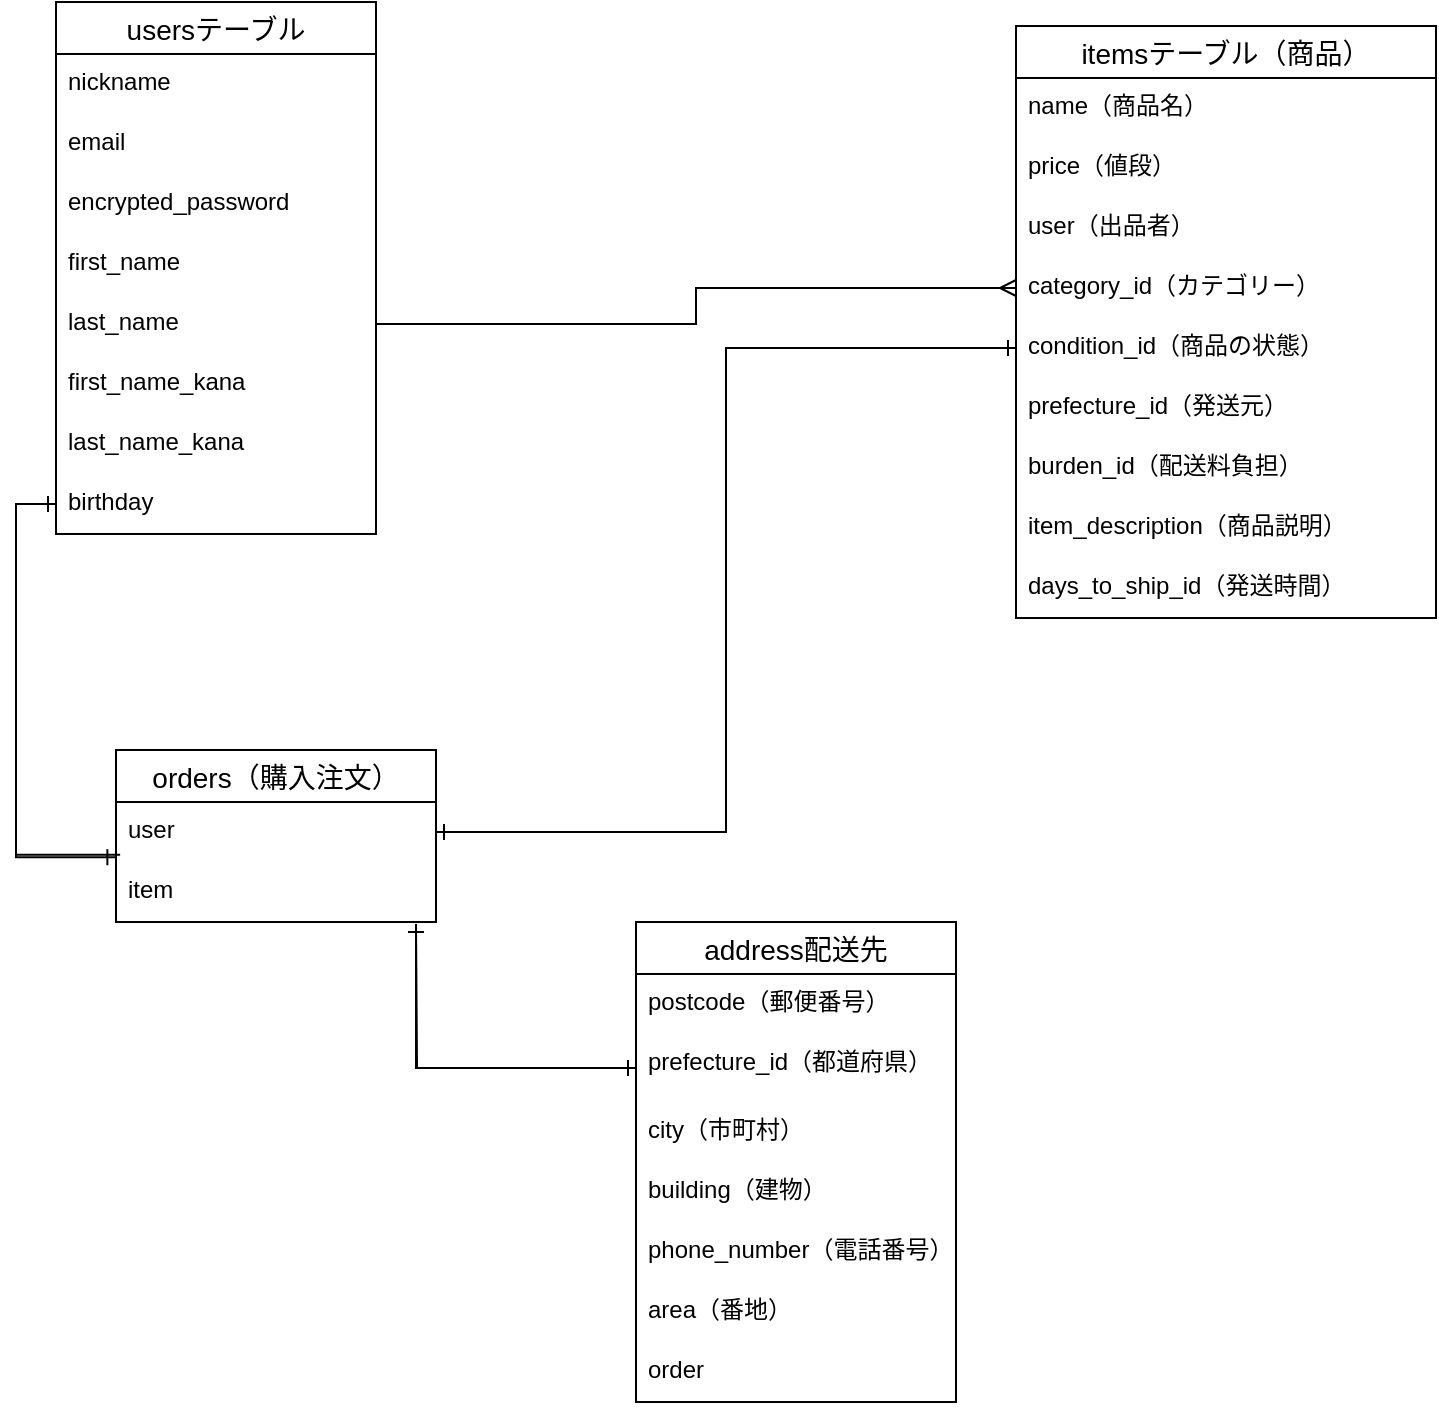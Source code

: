 <mxfile>
    <diagram id="pvb1CP0x8W1O0pVViHa0" name="ページ1">
        <mxGraphModel dx="178" dy="572" grid="1" gridSize="10" guides="1" tooltips="1" connect="1" arrows="1" fold="1" page="1" pageScale="1" pageWidth="850" pageHeight="1100" math="0" shadow="0">
            <root>
                <mxCell id="0"/>
                <mxCell id="1" parent="0"/>
                <mxCell id="308" value="usersテーブル" style="swimlane;fontStyle=0;childLayout=stackLayout;horizontal=1;startSize=26;horizontalStack=0;resizeParent=1;resizeParentMax=0;resizeLast=0;collapsible=1;marginBottom=0;align=center;fontSize=14;" parent="1" vertex="1">
                    <mxGeometry x="80" y="390" width="160" height="266" as="geometry">
                        <mxRectangle x="80" y="390" width="50" height="26" as="alternateBounds"/>
                    </mxGeometry>
                </mxCell>
                <mxCell id="309" value="nickname" style="text;strokeColor=none;fillColor=none;spacingLeft=4;spacingRight=4;overflow=hidden;rotatable=0;points=[[0,0.5],[1,0.5]];portConstraint=eastwest;fontSize=12;" parent="308" vertex="1">
                    <mxGeometry y="26" width="160" height="30" as="geometry"/>
                </mxCell>
                <mxCell id="310" value="email" style="text;strokeColor=none;fillColor=none;spacingLeft=4;spacingRight=4;overflow=hidden;rotatable=0;points=[[0,0.5],[1,0.5]];portConstraint=eastwest;fontSize=12;" parent="308" vertex="1">
                    <mxGeometry y="56" width="160" height="30" as="geometry"/>
                </mxCell>
                <mxCell id="312" value="encrypted_password" style="text;strokeColor=none;fillColor=none;spacingLeft=4;spacingRight=4;overflow=hidden;rotatable=0;points=[[0,0.5],[1,0.5]];portConstraint=eastwest;fontSize=12;" parent="308" vertex="1">
                    <mxGeometry y="86" width="160" height="30" as="geometry"/>
                </mxCell>
                <mxCell id="314" value="first_name" style="text;strokeColor=none;fillColor=none;spacingLeft=4;spacingRight=4;overflow=hidden;rotatable=0;points=[[0,0.5],[1,0.5]];portConstraint=eastwest;fontSize=12;" parent="308" vertex="1">
                    <mxGeometry y="116" width="160" height="30" as="geometry"/>
                </mxCell>
                <mxCell id="315" value="last_name" style="text;strokeColor=none;fillColor=none;spacingLeft=4;spacingRight=4;overflow=hidden;rotatable=0;points=[[0,0.5],[1,0.5]];portConstraint=eastwest;fontSize=12;" parent="308" vertex="1">
                    <mxGeometry y="146" width="160" height="30" as="geometry"/>
                </mxCell>
                <mxCell id="395" value="first_name_kana" style="text;strokeColor=none;fillColor=none;spacingLeft=4;spacingRight=4;overflow=hidden;rotatable=0;points=[[0,0.5],[1,0.5]];portConstraint=eastwest;fontSize=12;" parent="308" vertex="1">
                    <mxGeometry y="176" width="160" height="30" as="geometry"/>
                </mxCell>
                <mxCell id="396" value="last_name_kana" style="text;strokeColor=none;fillColor=none;spacingLeft=4;spacingRight=4;overflow=hidden;rotatable=0;points=[[0,0.5],[1,0.5]];portConstraint=eastwest;fontSize=12;" parent="308" vertex="1">
                    <mxGeometry y="206" width="160" height="30" as="geometry"/>
                </mxCell>
                <mxCell id="316" value="birthday" style="text;strokeColor=none;fillColor=none;spacingLeft=4;spacingRight=4;overflow=hidden;rotatable=0;points=[[0,0.5],[1,0.5]];portConstraint=eastwest;fontSize=12;" parent="308" vertex="1">
                    <mxGeometry y="236" width="160" height="30" as="geometry"/>
                </mxCell>
                <mxCell id="317" value="itemsテーブル（商品）" style="swimlane;fontStyle=0;childLayout=stackLayout;horizontal=1;startSize=26;horizontalStack=0;resizeParent=1;resizeParentMax=0;resizeLast=0;collapsible=1;marginBottom=0;align=center;fontSize=14;" parent="1" vertex="1">
                    <mxGeometry x="560" y="402" width="210" height="296" as="geometry"/>
                </mxCell>
                <mxCell id="321" value="name（商品名）" style="text;strokeColor=none;fillColor=none;spacingLeft=4;spacingRight=4;overflow=hidden;rotatable=0;points=[[0,0.5],[1,0.5]];portConstraint=eastwest;fontSize=12;" parent="317" vertex="1">
                    <mxGeometry y="26" width="210" height="30" as="geometry"/>
                </mxCell>
                <mxCell id="328" value="price（値段）" style="text;strokeColor=none;fillColor=none;spacingLeft=4;spacingRight=4;overflow=hidden;rotatable=0;points=[[0,0.5],[1,0.5]];portConstraint=eastwest;fontSize=12;" parent="317" vertex="1">
                    <mxGeometry y="56" width="210" height="30" as="geometry"/>
                </mxCell>
                <mxCell id="332" value="user（出品者）" style="text;strokeColor=none;fillColor=none;spacingLeft=4;spacingRight=4;overflow=hidden;rotatable=0;points=[[0,0.5],[1,0.5]];portConstraint=eastwest;fontSize=12;" parent="317" vertex="1">
                    <mxGeometry y="86" width="210" height="30" as="geometry"/>
                </mxCell>
                <mxCell id="326" value="category_id（カテゴリー）" style="text;strokeColor=none;fillColor=none;spacingLeft=4;spacingRight=4;overflow=hidden;rotatable=0;points=[[0,0.5],[1,0.5]];portConstraint=eastwest;fontSize=12;" parent="317" vertex="1">
                    <mxGeometry y="116" width="210" height="30" as="geometry"/>
                </mxCell>
                <mxCell id="330" value="condition_id（商品の状態）" style="text;strokeColor=none;fillColor=none;spacingLeft=4;spacingRight=4;overflow=hidden;rotatable=0;points=[[0,0.5],[1,0.5]];portConstraint=eastwest;fontSize=12;" parent="317" vertex="1">
                    <mxGeometry y="146" width="210" height="30" as="geometry"/>
                </mxCell>
                <mxCell id="331" value="prefecture_id（発送元）" style="text;strokeColor=none;fillColor=none;spacingLeft=4;spacingRight=4;overflow=hidden;rotatable=0;points=[[0,0.5],[1,0.5]];portConstraint=eastwest;fontSize=12;" parent="317" vertex="1">
                    <mxGeometry y="176" width="210" height="30" as="geometry"/>
                </mxCell>
                <mxCell id="397" value="burden_id（配送料負担）" style="text;strokeColor=none;fillColor=none;spacingLeft=4;spacingRight=4;overflow=hidden;rotatable=0;points=[[0,0.5],[1,0.5]];portConstraint=eastwest;fontSize=12;" parent="317" vertex="1">
                    <mxGeometry y="206" width="210" height="30" as="geometry"/>
                </mxCell>
                <mxCell id="400" value="item_description（商品説明）" style="text;strokeColor=none;fillColor=none;spacingLeft=4;spacingRight=4;overflow=hidden;rotatable=0;points=[[0,0.5],[1,0.5]];portConstraint=eastwest;fontSize=12;" parent="317" vertex="1">
                    <mxGeometry y="236" width="210" height="30" as="geometry"/>
                </mxCell>
                <mxCell id="401" value="days_to_ship_id（発送時間）" style="text;strokeColor=none;fillColor=none;spacingLeft=4;spacingRight=4;overflow=hidden;rotatable=0;points=[[0,0.5],[1,0.5]];portConstraint=eastwest;fontSize=12;" parent="317" vertex="1">
                    <mxGeometry y="266" width="210" height="30" as="geometry"/>
                </mxCell>
                <mxCell id="334" value="orders（購入注文）" style="swimlane;fontStyle=0;childLayout=stackLayout;horizontal=1;startSize=26;horizontalStack=0;resizeParent=1;resizeParentMax=0;resizeLast=0;collapsible=1;marginBottom=0;align=center;fontSize=14;" parent="1" vertex="1">
                    <mxGeometry x="110" y="764" width="160" height="86" as="geometry"/>
                </mxCell>
                <mxCell id="337" value="user" style="text;strokeColor=none;fillColor=none;spacingLeft=4;spacingRight=4;overflow=hidden;rotatable=0;points=[[0,0.5],[1,0.5]];portConstraint=eastwest;fontSize=12;" parent="334" vertex="1">
                    <mxGeometry y="26" width="160" height="30" as="geometry"/>
                </mxCell>
                <mxCell id="345" value="item" style="text;strokeColor=none;fillColor=none;spacingLeft=4;spacingRight=4;overflow=hidden;rotatable=0;points=[[0,0.5],[1,0.5]];portConstraint=eastwest;fontSize=12;" parent="334" vertex="1">
                    <mxGeometry y="56" width="160" height="30" as="geometry"/>
                </mxCell>
                <mxCell id="338" value="address配送先" style="swimlane;fontStyle=0;childLayout=stackLayout;horizontal=1;startSize=26;horizontalStack=0;resizeParent=1;resizeParentMax=0;resizeLast=0;collapsible=1;marginBottom=0;align=center;fontSize=14;" parent="1" vertex="1">
                    <mxGeometry x="370" y="850" width="160" height="240" as="geometry"/>
                </mxCell>
                <mxCell id="341" value="postcode（郵便番号）" style="text;strokeColor=none;fillColor=none;spacingLeft=4;spacingRight=4;overflow=hidden;rotatable=0;points=[[0,0.5],[1,0.5]];portConstraint=eastwest;fontSize=12;" parent="338" vertex="1">
                    <mxGeometry y="26" width="160" height="30" as="geometry"/>
                </mxCell>
                <mxCell id="353" value="prefecture_id（都道府県）" style="text;strokeColor=none;fillColor=none;spacingLeft=4;spacingRight=4;overflow=hidden;rotatable=0;points=[[0,0.5],[1,0.5]];portConstraint=eastwest;fontSize=12;" parent="338" vertex="1">
                    <mxGeometry y="56" width="160" height="34" as="geometry"/>
                </mxCell>
                <mxCell id="355" value="city（市町村）" style="text;strokeColor=none;fillColor=none;spacingLeft=4;spacingRight=4;overflow=hidden;rotatable=0;points=[[0,0.5],[1,0.5]];portConstraint=eastwest;fontSize=12;" parent="338" vertex="1">
                    <mxGeometry y="90" width="160" height="30" as="geometry"/>
                </mxCell>
                <mxCell id="356" value="building（建物）" style="text;strokeColor=none;fillColor=none;spacingLeft=4;spacingRight=4;overflow=hidden;rotatable=0;points=[[0,0.5],[1,0.5]];portConstraint=eastwest;fontSize=12;" parent="338" vertex="1">
                    <mxGeometry y="120" width="160" height="30" as="geometry"/>
                </mxCell>
                <mxCell id="358" value="phone_number（電話番号）" style="text;strokeColor=none;fillColor=none;spacingLeft=4;spacingRight=4;overflow=hidden;rotatable=0;points=[[0,0.5],[1,0.5]];portConstraint=eastwest;fontSize=12;" parent="338" vertex="1">
                    <mxGeometry y="150" width="160" height="30" as="geometry"/>
                </mxCell>
                <mxCell id="398" value="area（番地）" style="text;strokeColor=none;fillColor=none;spacingLeft=4;spacingRight=4;overflow=hidden;rotatable=0;points=[[0,0.5],[1,0.5]];portConstraint=eastwest;fontSize=12;" parent="338" vertex="1">
                    <mxGeometry y="180" width="160" height="30" as="geometry"/>
                </mxCell>
                <mxCell id="399" value="order" style="text;strokeColor=none;fillColor=none;spacingLeft=4;spacingRight=4;overflow=hidden;rotatable=0;points=[[0,0.5],[1,0.5]];portConstraint=eastwest;fontSize=12;" parent="338" vertex="1">
                    <mxGeometry y="210" width="160" height="30" as="geometry"/>
                </mxCell>
                <mxCell id="364" style="edgeStyle=orthogonalEdgeStyle;rounded=0;orthogonalLoop=1;jettySize=auto;html=1;exitX=1;exitY=0.5;exitDx=0;exitDy=0;entryX=0;entryY=0.5;entryDx=0;entryDy=0;endArrow=ERmany;endFill=0;" parent="1" source="315" target="326" edge="1">
                    <mxGeometry relative="1" as="geometry"/>
                </mxCell>
                <mxCell id="381" style="edgeStyle=orthogonalEdgeStyle;rounded=0;orthogonalLoop=1;jettySize=auto;html=1;exitX=1;exitY=0.5;exitDx=0;exitDy=0;entryX=0;entryY=0.5;entryDx=0;entryDy=0;endArrow=ERone;endFill=0;" parent="1" target="353" edge="1">
                    <mxGeometry relative="1" as="geometry">
                        <mxPoint x="260" y="851.0" as="sourcePoint"/>
                    </mxGeometry>
                </mxCell>
                <mxCell id="384" style="edgeStyle=orthogonalEdgeStyle;rounded=0;orthogonalLoop=1;jettySize=auto;html=1;exitX=1;exitY=0.5;exitDx=0;exitDy=0;entryX=0;entryY=0.5;entryDx=0;entryDy=0;endArrow=ERone;endFill=0;" parent="1" source="337" target="330" edge="1">
                    <mxGeometry relative="1" as="geometry"/>
                </mxCell>
                <mxCell id="385" style="edgeStyle=orthogonalEdgeStyle;rounded=0;orthogonalLoop=1;jettySize=auto;html=1;exitX=0;exitY=0.5;exitDx=0;exitDy=0;entryX=1;entryY=0.5;entryDx=0;entryDy=0;endArrow=ERone;endFill=0;" parent="1" source="330" target="337" edge="1">
                    <mxGeometry relative="1" as="geometry"/>
                </mxCell>
                <mxCell id="392" style="edgeStyle=orthogonalEdgeStyle;rounded=0;orthogonalLoop=1;jettySize=auto;html=1;exitX=0.013;exitY=-0.12;exitDx=0;exitDy=0;entryX=0;entryY=0.5;entryDx=0;entryDy=0;endArrow=ERone;endFill=0;exitPerimeter=0;" parent="1" source="345" target="316" edge="1">
                    <mxGeometry relative="1" as="geometry">
                        <mxPoint x="100" y="821.0" as="sourcePoint"/>
                    </mxGeometry>
                </mxCell>
                <mxCell id="394" style="edgeStyle=orthogonalEdgeStyle;rounded=0;orthogonalLoop=1;jettySize=auto;html=1;exitX=0;exitY=0.5;exitDx=0;exitDy=0;entryX=1;entryY=0.5;entryDx=0;entryDy=0;endArrow=ERone;endFill=0;" parent="1" source="353" edge="1">
                    <mxGeometry relative="1" as="geometry">
                        <mxPoint x="260" y="851.0" as="targetPoint"/>
                        <Array as="points">
                            <mxPoint x="260" y="923"/>
                        </Array>
                    </mxGeometry>
                </mxCell>
                <mxCell id="402" style="edgeStyle=orthogonalEdgeStyle;rounded=0;orthogonalLoop=1;jettySize=auto;html=1;exitX=0;exitY=0.5;exitDx=0;exitDy=0;entryX=-0.002;entryY=-0.08;entryDx=0;entryDy=0;entryPerimeter=0;endArrow=ERone;endFill=0;" parent="1" source="316" target="345" edge="1">
                    <mxGeometry relative="1" as="geometry"/>
                </mxCell>
            </root>
        </mxGraphModel>
    </diagram>
</mxfile>
